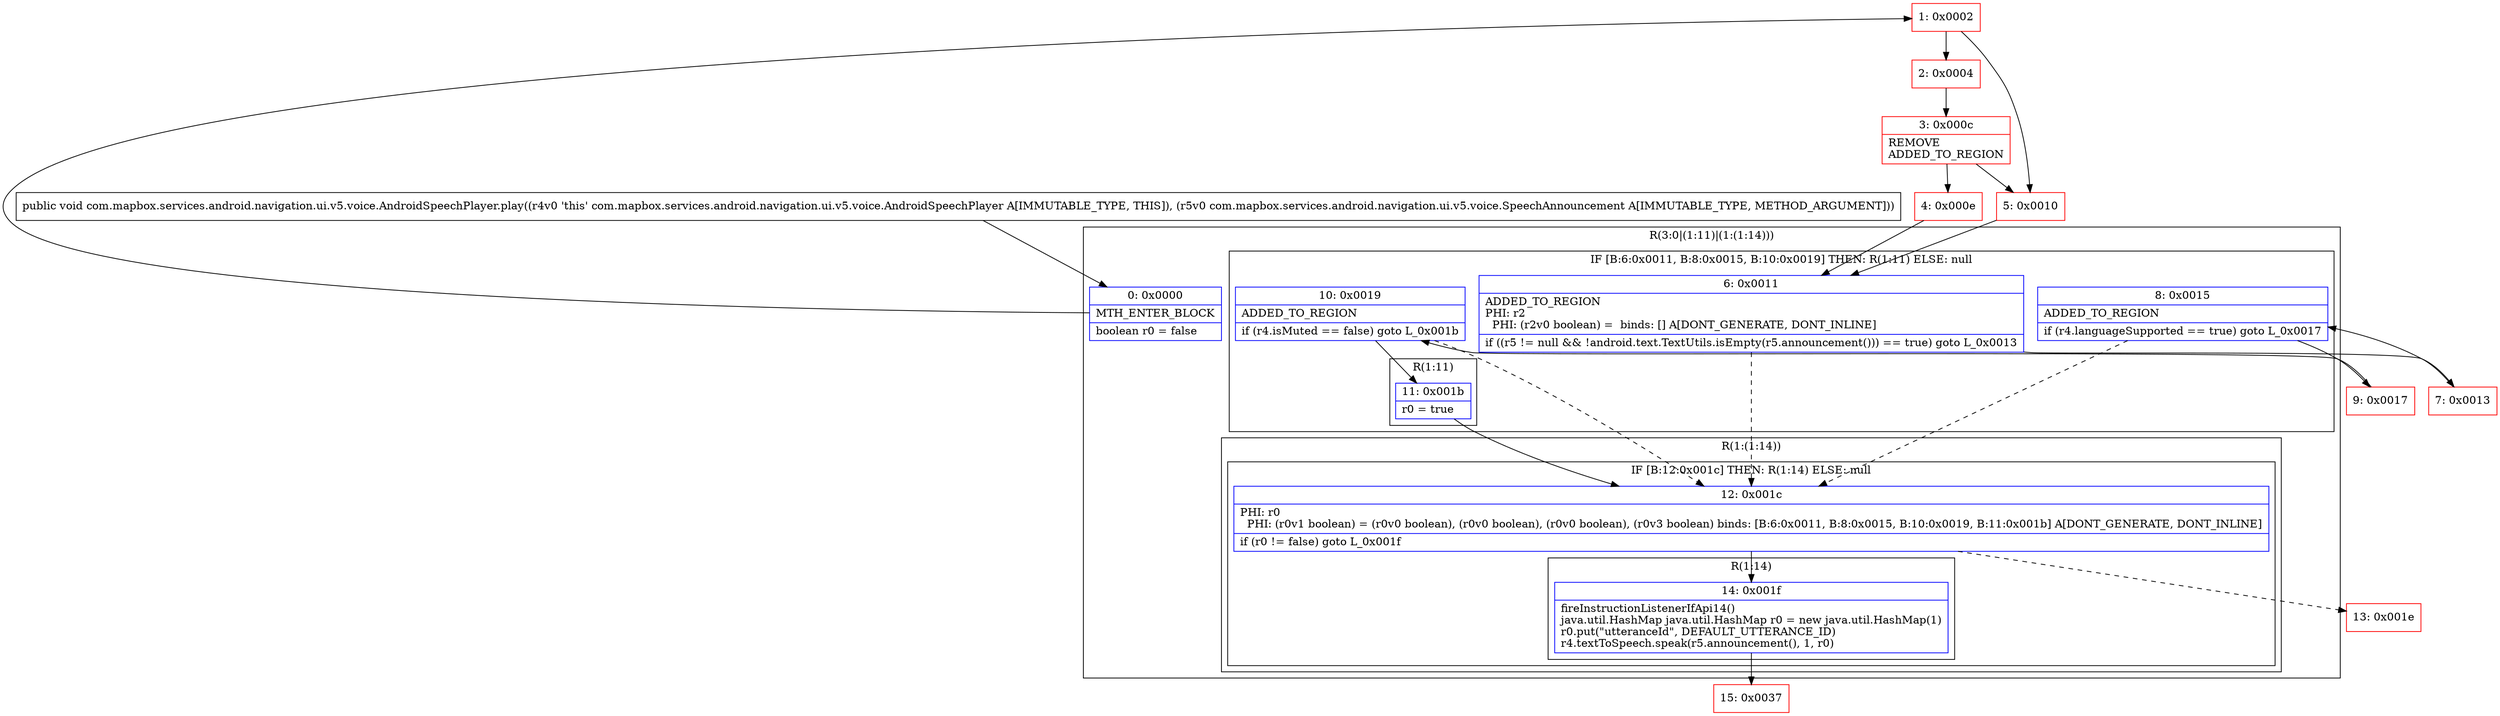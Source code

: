 digraph "CFG forcom.mapbox.services.android.navigation.ui.v5.voice.AndroidSpeechPlayer.play(Lcom\/mapbox\/services\/android\/navigation\/ui\/v5\/voice\/SpeechAnnouncement;)V" {
subgraph cluster_Region_1913504406 {
label = "R(3:0|(1:11)|(1:(1:14)))";
node [shape=record,color=blue];
Node_0 [shape=record,label="{0\:\ 0x0000|MTH_ENTER_BLOCK\l|boolean r0 = false\l}"];
subgraph cluster_IfRegion_1685534780 {
label = "IF [B:6:0x0011, B:8:0x0015, B:10:0x0019] THEN: R(1:11) ELSE: null";
node [shape=record,color=blue];
Node_6 [shape=record,label="{6\:\ 0x0011|ADDED_TO_REGION\lPHI: r2 \l  PHI: (r2v0 boolean) =  binds: [] A[DONT_GENERATE, DONT_INLINE]\l|if ((r5 != null && !android.text.TextUtils.isEmpty(r5.announcement())) == true) goto L_0x0013\l}"];
Node_8 [shape=record,label="{8\:\ 0x0015|ADDED_TO_REGION\l|if (r4.languageSupported == true) goto L_0x0017\l}"];
Node_10 [shape=record,label="{10\:\ 0x0019|ADDED_TO_REGION\l|if (r4.isMuted == false) goto L_0x001b\l}"];
subgraph cluster_Region_183236137 {
label = "R(1:11)";
node [shape=record,color=blue];
Node_11 [shape=record,label="{11\:\ 0x001b|r0 = true\l}"];
}
}
subgraph cluster_Region_229262697 {
label = "R(1:(1:14))";
node [shape=record,color=blue];
subgraph cluster_IfRegion_2034536841 {
label = "IF [B:12:0x001c] THEN: R(1:14) ELSE: null";
node [shape=record,color=blue];
Node_12 [shape=record,label="{12\:\ 0x001c|PHI: r0 \l  PHI: (r0v1 boolean) = (r0v0 boolean), (r0v0 boolean), (r0v0 boolean), (r0v3 boolean) binds: [B:6:0x0011, B:8:0x0015, B:10:0x0019, B:11:0x001b] A[DONT_GENERATE, DONT_INLINE]\l|if (r0 != false) goto L_0x001f\l}"];
subgraph cluster_Region_1060450792 {
label = "R(1:14)";
node [shape=record,color=blue];
Node_14 [shape=record,label="{14\:\ 0x001f|fireInstructionListenerIfApi14()\ljava.util.HashMap java.util.HashMap r0 = new java.util.HashMap(1)\lr0.put(\"utteranceId\", DEFAULT_UTTERANCE_ID)\lr4.textToSpeech.speak(r5.announcement(), 1, r0)\l}"];
}
}
}
}
Node_1 [shape=record,color=red,label="{1\:\ 0x0002}"];
Node_2 [shape=record,color=red,label="{2\:\ 0x0004}"];
Node_3 [shape=record,color=red,label="{3\:\ 0x000c|REMOVE\lADDED_TO_REGION\l}"];
Node_4 [shape=record,color=red,label="{4\:\ 0x000e}"];
Node_5 [shape=record,color=red,label="{5\:\ 0x0010}"];
Node_7 [shape=record,color=red,label="{7\:\ 0x0013}"];
Node_9 [shape=record,color=red,label="{9\:\ 0x0017}"];
Node_13 [shape=record,color=red,label="{13\:\ 0x001e}"];
Node_15 [shape=record,color=red,label="{15\:\ 0x0037}"];
MethodNode[shape=record,label="{public void com.mapbox.services.android.navigation.ui.v5.voice.AndroidSpeechPlayer.play((r4v0 'this' com.mapbox.services.android.navigation.ui.v5.voice.AndroidSpeechPlayer A[IMMUTABLE_TYPE, THIS]), (r5v0 com.mapbox.services.android.navigation.ui.v5.voice.SpeechAnnouncement A[IMMUTABLE_TYPE, METHOD_ARGUMENT])) }"];
MethodNode -> Node_0;
Node_0 -> Node_1;
Node_6 -> Node_7;
Node_6 -> Node_12[style=dashed];
Node_8 -> Node_9;
Node_8 -> Node_12[style=dashed];
Node_10 -> Node_11;
Node_10 -> Node_12[style=dashed];
Node_11 -> Node_12;
Node_12 -> Node_13[style=dashed];
Node_12 -> Node_14;
Node_14 -> Node_15;
Node_1 -> Node_2;
Node_1 -> Node_5;
Node_2 -> Node_3;
Node_3 -> Node_4;
Node_3 -> Node_5;
Node_4 -> Node_6;
Node_5 -> Node_6;
Node_7 -> Node_8;
Node_9 -> Node_10;
}

